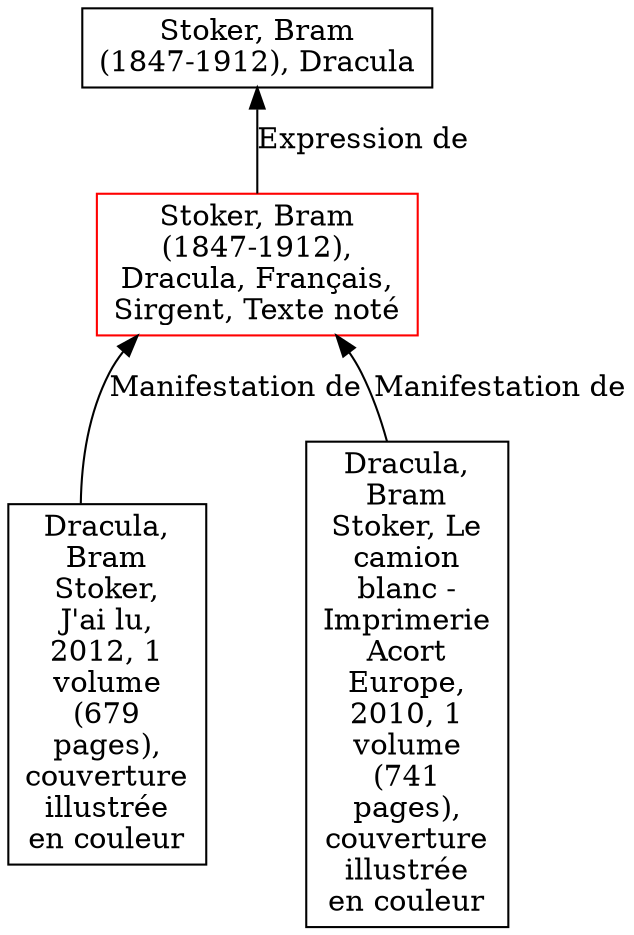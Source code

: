 // Notice UMLRM0041
digraph UMLRM0041 {
	node [align=left shape=rect]
	size="20,20"
	rankdir=BT
	UMLRM0041 [label="Stoker, Bram
(1847-1912),
Dracula, Français,
Sirgent, Texte noté" color=red]
	UMLRM0004 [label="Stoker, Bram
(1847-1912), Dracula"]
	UMLRM0041 -> UMLRM0004 [label="Expression de"]
	UMLRM0042 [label="Dracula,
Bram
Stoker,
J'ai lu,
2012, 1
volume
(679
pages),
couverture
illustrée
en couleur"]
	UMLRM0042 -> UMLRM0041 [label="Manifestation de"]
	UMLRM0045 [label="Dracula,
Bram
Stoker, Le
camion
blanc -
Imprimerie
Acort
Europe,
2010, 1
volume
(741
pages),
couverture
illustrée
en couleur"]
	UMLRM0045 -> UMLRM0041 [label="Manifestation de"]
}
